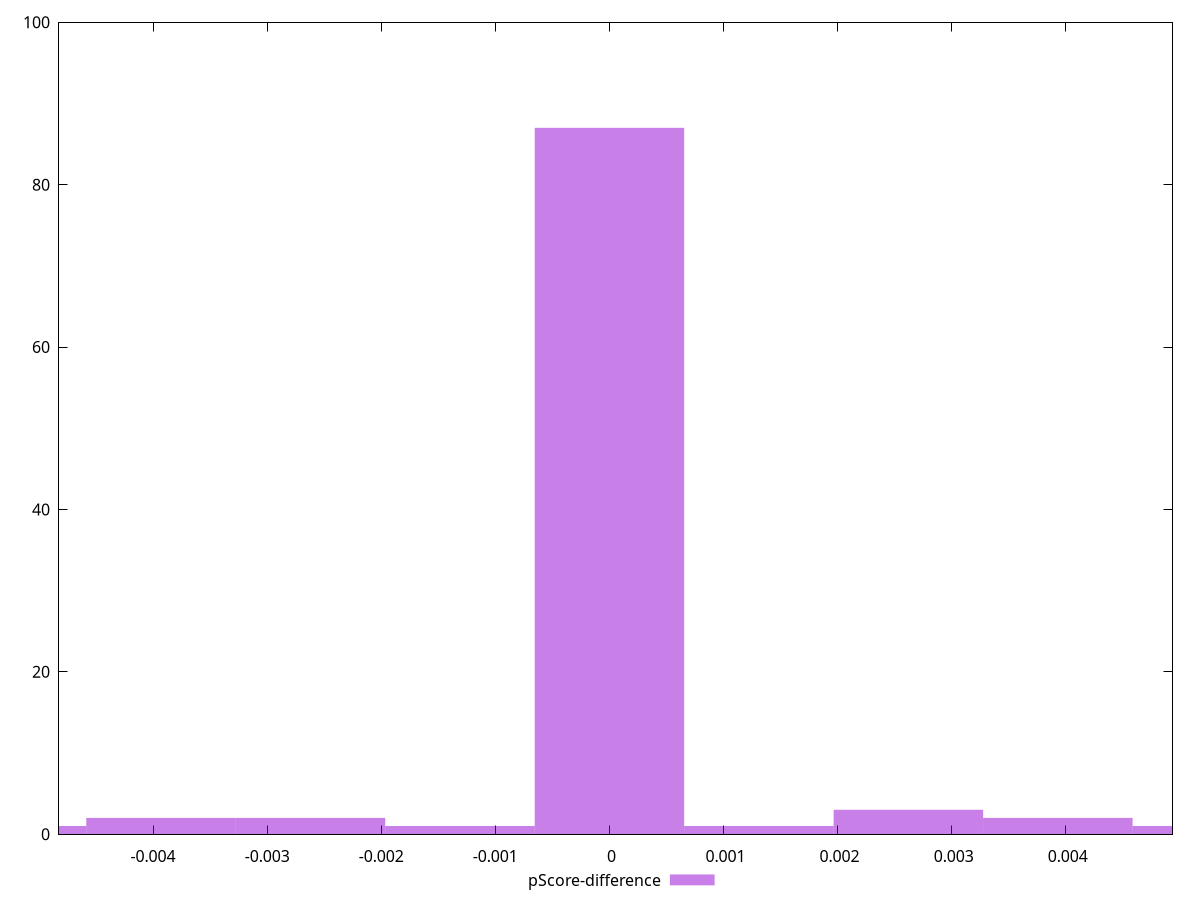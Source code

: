 reset

$pScoreDifference <<EOF
0 87
-0.0026205814844478294 2
0.0026205814844478294 3
0.003930872226671744 2
-0.005241162968895659 1
-0.003930872226671744 2
0.005241162968895659 1
-0.0013102907422239147 1
0.0013102907422239147 1
EOF

set key outside below
set boxwidth 0.0013102907422239147
set xrange [-0.004824999968210841:0.004935833613077811]
set yrange [0:100]
set trange [0:100]
set style fill transparent solid 0.5 noborder
set terminal svg size 640, 490 enhanced background rgb 'white'
set output "reports/report_00033_2021-03-01T14-23-16.841Z/uses-rel-preconnect/samples/astro-inner/pScore-difference/histogram.svg"

plot $pScoreDifference title "pScore-difference" with boxes

reset
